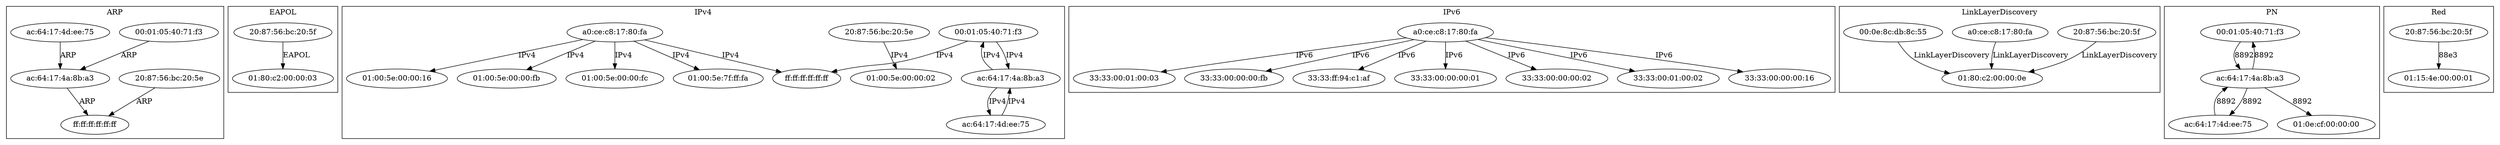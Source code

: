 digraph  {
	subgraph cluster_s1 {
		label="ARP";
		n13[label="00:01:05:40:71:f3"];
		n18[label="20:87:56:bc:20:5e"];
		n14[label="ac:64:17:4a:8b:a3"];
		n44[label="ac:64:17:4d:ee:75"];
		n19[label="ff:ff:ff:ff:ff:ff"];
		n13->n14[label="ARP"];
		n18->n19[label="ARP"];
		n14->n19[label="ARP"];
		n44->n14[label="ARP"];
		
	}
	subgraph cluster_s6 {
		label="EAPOL";
		n38[label="01:80:c2:00:00:03"];
		n37[label="20:87:56:bc:20:5f"];
		n37->n38[label="EAPOL"];
		
	}
	subgraph cluster_s2 {
		label="IPv4";
		n21[label="00:01:05:40:71:f3"];
		n30[label="01:00:5e:00:00:02"];
		n31[label="01:00:5e:00:00:16"];
		n35[label="01:00:5e:00:00:fb"];
		n43[label="01:00:5e:00:00:fc"];
		n27[label="01:00:5e:7f:ff:fa"];
		n29[label="20:87:56:bc:20:5e"];
		n26[label="a0:ce:c8:17:80:fa"];
		n22[label="ac:64:17:4a:8b:a3"];
		n41[label="ac:64:17:4d:ee:75"];
		n40[label="ff:ff:ff:ff:ff:ff"];
		n21->n22[label="IPv4"];
		n21->n40[label="IPv4"];
		n29->n30[label="IPv4"];
		n26->n27[label="IPv4"];
		n26->n31[label="IPv4"];
		n26->n35[label="IPv4"];
		n26->n40[label="IPv4"];
		n26->n43[label="IPv4"];
		n22->n21[label="IPv4"];
		n22->n41[label="IPv4"];
		n41->n22[label="IPv4"];
		
	}
	subgraph cluster_s3 {
		label="IPv6";
		n34[label="33:33:00:00:00:01"];
		n12[label="33:33:00:00:00:02"];
		n25[label="33:33:00:00:00:16"];
		n28[label="33:33:00:00:00:fb"];
		n42[label="33:33:00:01:00:02"];
		n23[label="33:33:00:01:00:03"];
		n15[label="33:33:ff:94:c1:af"];
		n11[label="a0:ce:c8:17:80:fa"];
		n11->n12[label="IPv6"];
		n11->n15[label="IPv6"];
		n11->n23[label="IPv6"];
		n11->n25[label="IPv6"];
		n11->n28[label="IPv6"];
		n11->n34[label="IPv6"];
		n11->n42[label="IPv6"];
		
	}
	subgraph cluster_s7 {
		label="LinkLayerDiscovery";
		n32[label="00:0e:8c:db:8c:55"];
		n33[label="01:80:c2:00:00:0e"];
		n36[label="20:87:56:bc:20:5f"];
		n39[label="a0:ce:c8:17:80:fa"];
		n32->n33[label="LinkLayerDiscovery"];
		n36->n33[label="LinkLayerDiscovery"];
		n39->n33[label="LinkLayerDiscovery"];
		
	}
	subgraph cluster_s8 {
		label="Notdef";
		
	}
	subgraph cluster_s4 {
		label="PN";
		n10[label="00:01:05:40:71:f3"];
		n20[label="01:0e:cf:00:00:00"];
		n9[label="ac:64:17:4a:8b:a3"];
		n24[label="ac:64:17:4d:ee:75"];
		n10->n9[label="8892"];
		n9->n10[label="8892"];
		n9->n20[label="8892"];
		n9->n24[label="8892"];
		n24->n9[label="8892"];
		
	}
	subgraph cluster_s5 {
		label="Red";
		n17[label="01:15:4e:00:00:01"];
		n16[label="20:87:56:bc:20:5f"];
		n16->n17[label="88e3"];
		
	}
	
	
}
